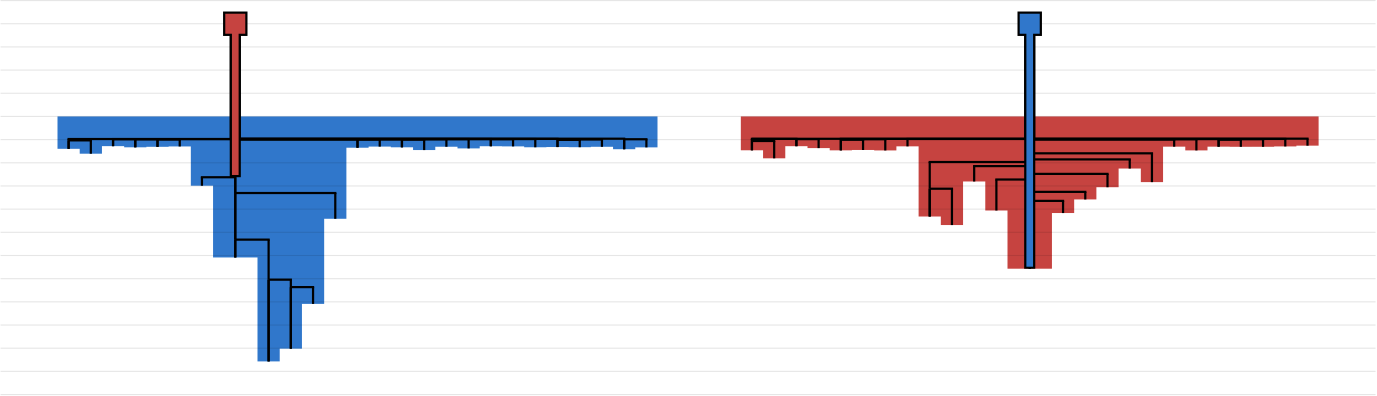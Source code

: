 <?xml version="1.0"?>
<!DOCTYPE ipe SYSTEM "ipe.dtd">
<ipe version="70212" creator="svgtoipe 20191210">
<ipestyle>
<layout paper="768 576" frame="768 576" origin="0 0"/>
<opacity name="10%" value="0.10"/>
<opacity name="20%" value="0.20"/>
<opacity name="30%" value="0.30"/>
<opacity name="40%" value="0.40"/>
<opacity name="50%" value="0.50"/>
<opacity name="60%" value="0.60"/>
<opacity name="70%" value="0.70"/>
<opacity name="80%" value="0.80"/>
<opacity name="90%" value="0.90"/>
<pathstyle cap="0" join="0" fillrule="wind"/>
</ipestyle>
<page>
<group matrix="1 0 0 -1 0 576">
<group>
<group matrix="1 0 0 1 477 350">
<group>
<path fill="0.188235 0.466667 0.796078" pen="232">
124 0.371853 m
124 3.49742 l
116 3.49742 l
116 3.50742 l
116 4.16045 l
108 4.16045 l
108 3.28831 l
100 3.28831 l
100 3.43183 l
92 3.43183 l
92 3.37576 l
84 3.37576 l
84 3.45837 l
76 3.45837 l
76 3.14128 l
68 3.14128 l
68 3.08304 l
60 3.08304 l
60 3.86673 l
52 3.86673 l
52 3.26929 l
44 3.26929 l
44 4.17045 l
44 4.45951 l
36 4.45951 l
36 3.46905 l
28 3.46905 l
28 3.21471 l
20 3.21471 l
20 3.62158 l
12 3.62158 l
12 4.46951 l
12 29.2015 l
4 29.2015 l
4 29.2115 l
4 56.1337 l
4 59.8449 l
-4 59.8449 l
-4 59.8549 l
-4 75.9576 l
-12 75.9576 l
-12 75.9676 l
-12 80.5503 l
-20 80.5503 l
-20 75.9676 l
-20 59.8549 l
-20 56.1337 l
-20 53.8036 l
-20 52.8878 l
-20 51.1235 l
-20 48.4447 l
-20 46.4155 l
-20 43.615 l
-20 43.138 l
-20 43.128 l
-36 43.128 l
-36 42.1465 l
-36 41.2062 l
-36 39.0115 l
-36 36.7096 l
-36 34.0408 l
-36 33.9266 l
-36 33.8817 l
-36 33.8538 l
-36 33.8342 l
-36 33.8073 l
-36 33.7835 l
-36 33.7347 l
-36 19.931 l
-36 17.311 l
-36 17.301 l
-44 17.301 l
-44 5.78606 l
-44 3.16532 l
-52 3.16532 l
-52 3.29665 l
-60 3.29665 l
-60 3.47322 l
-68 3.47322 l
-68 3.05183 l
-76 3.05183 l
-76 5.77606 l
-84 5.77606 l
-84 4.02626 l
-84 4.01626 l
-92 4.01626 l
-92 0.977294 l
-92 0.371853 l
-92 -7.63928 l
124 -7.63928 l
124 0.371853 l
h
</path>
</group>
</group>
<group matrix="1 0 0 1 747 350">
<group>
<path fill="0.776471 0.262745 0.25098" pen="224">
92 0.360721 m
92 2.87761 l
84 2.87761 l
84 2.88761 l
84 3.15597 l
76 3.15597 l
76 3.16597 l
76 3.28397 l
68 3.28397 l
68 3.29198 l
60 3.29198 l
60 3.24342 l
52 3.24342 l
52 3.30198 l
52 4.5835 l
44 4.5835 l
44 3.23925 l
36 3.23925 l
36 4.5935 l
36 16.0018 l
28 16.0018 l
28 11.114 l
20 11.114 l
20 16.0118 l
20 17.84 l
12 17.84 l
12 17.85 l
12 22.2391 l
4 22.2391 l
4 22.2491 l
4 27.1338 l
-4 27.1338 l
-4 27.1438 l
-4 28.3971 l
-4 31.4695 l
-4 33.7458 l
-4 33.8231 l
-4 33.8656 l
-4 33.8775 l
-4 33.8794 l
-4 33.8867 l
-4 33.8999 l
-4 33.937 l
-4 33.9464 l
-4 47.1767 l
-20 47.1767 l
-20 33.9464 l
-20 33.937 l
-20 33.8999 l
-20 33.8867 l
-20 33.8794 l
-20 33.8775 l
-20 33.8656 l
-20 33.8231 l
-20 33.7458 l
-20 31.4695 l
-20 26.2209 l
-28 26.2209 l
-28 15.7748 l
-36 15.7748 l
-36 31.4595 l
-44 31.4595 l
-44 28.3971 l
-44 28.3871 l
-52 28.3871 l
-52 18.3824 l
-52 7.44406 l
-52 3.12543 l
-60 3.12543 l
-60 4.59635 l
-68 4.59635 l
-68 4.43281 l
-76 4.43281 l
-76 4.56314 l
-84 4.56314 l
-84 3.75676 l
-92 3.75676 l
-92 3.06819 l
-100 3.06819 l
-100 7.43406 l
-108 7.43406 l
-108 4.55278 l
-108 4.54278 l
-116 4.54278 l
-116 1.20242 l
-116 0.447501 l
-116 0.360721 l
-116 -7.63928 l
92 -7.63928 l
92 0.360721 l
h
</path>
</group>
</group>
<group matrix="1 0 0 1 400 350">
<group>
<path stroke="0 0 0" opacity="10%" pen="0.4">
-35.5 -49.3566 m
459.5 -49.3566 l
</path>
<path stroke="0 0 0" opacity="10%" pen="0.4">
-35.5 -41.0132 m
459.5 -41.0132 l
</path>
<path stroke="0 0 0" opacity="10%" pen="0.4">
-35.5 -32.6697 m
459.5 -32.6697 l
</path>
<path stroke="0 0 0" opacity="10%" pen="0.4">
-35.5 -24.3262 m
459.5 -24.3262 l
</path>
<path stroke="0 0 0" opacity="10%" pen="0.4">
-35.5 -15.9828 m
459.5 -15.9828 l
</path>
<path stroke="0 0 0" opacity="10%" pen="0.4">
-35.5 -7.63928 m
459.5 -7.63928 l
</path>
<path stroke="0 0 0" opacity="10%" pen="0.4">
-35.5 0.704194 m
459.5 0.704194 l
</path>
<path stroke="0 0 0" opacity="10%" pen="0.4">
-35.5 9.04767 m
459.5 9.04767 l
</path>
<path stroke="0 0 0" opacity="10%" pen="0.4">
-35.5 17.3911 m
459.5 17.3911 l
</path>
<path stroke="0 0 0" opacity="10%" pen="0.4">
-35.5 25.7346 m
459.5 25.7346 l
</path>
<path stroke="0 0 0" opacity="10%" pen="0.4">
-35.5 34.0781 m
459.5 34.0781 l
</path>
<path stroke="0 0 0" opacity="10%" pen="0.4">
-35.5 42.4216 m
459.5 42.4216 l
</path>
<path stroke="0 0 0" opacity="10%" pen="0.4">
-35.5 50.765 m
459.5 50.765 l
</path>
<path stroke="0 0 0" opacity="10%" pen="0.4">
-35.5 59.1085 m
459.5 59.1085 l
</path>
<path stroke="0 0 0" opacity="10%" pen="0.4">
-35.5 67.452 m
459.5 67.452 l
</path>
<path stroke="0 0 0" opacity="10%" pen="0.4">
-35.5 75.7954 m
459.5 75.7954 l
</path>
<path stroke="0 0 0" opacity="10%" pen="0.4">
-35.5 84.1389 m
459.5 84.1389 l
</path>
<path stroke="0 0 0" opacity="10%" pen="0.4">
-35.5 92.4824 m
459.5 92.4824 l
</path>
</group>
</group>
<group matrix="1 0 0 1 477 350">
<group>
<path stroke="0 0 0" pen="0.8">
-28 0.371853 m
-28 0.449137 l
</path>
<path stroke="0 0 0" pen="0.8">
-28 0.371853 m
-28 0.449137 l
</path>
<path stroke="0 0 0" pen="0.8">
-28 0.449137 m
-28 0.491576 l
</path>
<path stroke="0 0 0" pen="0.8">
-28 0.449137 m
-28 0.491576 l
</path>
<path stroke="0 0 0" pen="0.8">
-88 0.491576 m
-88 0.977294 l
</path>
<path stroke="0 0 0" pen="0.8">
-88.4 0.491576 m
-28 0.491576 l
</path>
<path stroke="0 0 0" pen="0.8">
-88 0.977294 m
-88 4.02626 l
</path>
<path stroke="0 0 0" pen="0.8">
-88 0.977294 m
-88 4.02626 l
</path>
<path stroke="0 0 0" pen="0.8">
-80 0.977294 m
-80 5.78606 l
</path>
<path stroke="0 0 0" pen="0.8">
-79.6 0.977294 m
-88 0.977294 l
</path>
<path stroke="0 0 0" pen="0.8">
-28 0.491576 m
-28 0.503558 l
</path>
<path stroke="0 0 0" pen="0.8">
-28 0.491576 m
-28 0.503558 l
</path>
<path stroke="0 0 0" pen="0.8">
-28 0.503558 m
-28 0.503875 l
</path>
<path stroke="0 0 0" pen="0.8">
-28 0.503558 m
-28 0.503875 l
</path>
<path stroke="0 0 0" pen="0.8">
-28 0.503875 m
-28 0.505394 l
</path>
<path stroke="0 0 0" pen="0.8">
-28 0.503875 m
-28 0.505394 l
</path>
<path stroke="0 0 0" pen="0.8">
-28 0.505394 m
-28 0.51267 l
</path>
<path stroke="0 0 0" pen="0.8">
-28 0.505394 m
-28 0.51267 l
</path>
<path stroke="0 0 0" pen="0.8">
-72 0.51267 m
-72 0.520731 l
</path>
<path stroke="0 0 0" pen="0.8">
-72.4 0.51267 m
-28 0.51267 l
</path>
<path stroke="0 0 0" pen="0.8">
-72 0.520731 m
-72 3.06183 l
</path>
<path stroke="0 0 0" pen="0.8">
-72 0.520731 m
-72 3.06183 l
</path>
<path stroke="0 0 0" pen="0.8">
-64 0.520731 m
-64 0.582228 l
</path>
<path stroke="0 0 0" pen="0.8">
-63.6 0.520731 m
-72 0.520731 l
</path>
<path stroke="0 0 0" pen="0.8">
-64 0.582228 m
-64 3.48322 l
</path>
<path stroke="0 0 0" pen="0.8">
-64 0.582228 m
-64 3.48322 l
</path>
<path stroke="0 0 0" pen="0.8">
-56 0.582228 m
-56 0.656508 l
</path>
<path stroke="0 0 0" pen="0.8">
-55.6 0.582228 m
-64 0.582228 l
</path>
<path stroke="0 0 0" pen="0.8">
-56 0.656508 m
-56 3.30665 l
</path>
<path stroke="0 0 0" pen="0.8">
-56 0.656508 m
-56 3.30665 l
</path>
<path stroke="0 0 0" pen="0.8">
-48 0.656508 m
-48 3.17532 l
</path>
<path stroke="0 0 0" pen="0.8">
-47.6 0.656508 m
-56 0.656508 l
</path>
<path stroke="0 0 0" pen="0.8">
-28 0.51267 m
-28 0.525904 l
</path>
<path stroke="0 0 0" pen="0.8">
-28 0.51267 m
-28 0.525904 l
</path>
<path stroke="0 0 0" pen="0.8">
-28 0.525904 m
-28 0.563036 l
</path>
<path stroke="0 0 0" pen="0.8">
-28 0.525904 m
-28 0.563036 l
</path>
<path stroke="0 0 0" pen="0.8">
-28 0.563036 m
-28 0.572398 l
</path>
<path stroke="0 0 0" pen="0.8">
-28 0.563036 m
-28 0.572398 l
</path>
<path stroke="0 0 0" pen="0.8">
-28 0.572398 m
-28 14.2528 l
</path>
<path stroke="0 0 0" pen="0.8">
-28 0.572398 m
-28 14.2528 l
</path>
<path stroke="0 0 0" pen="0.8">
-40 14.2528 m
-40 17.311 l
</path>
<path stroke="0 0 0" pen="0.8">
-40.4 14.2528 m
-28 14.2528 l
</path>
<path stroke="0 0 0" pen="0.8">
-28 14.2528 m
-28 19.931 l
</path>
<path stroke="0 0 0" pen="0.8">
-28 14.2528 m
-28 19.931 l
</path>
<path stroke="0 0 0" pen="0.8">
-28 19.931 m
-28 36.7096 l
</path>
<path stroke="0 0 0" pen="0.8">
-28 19.931 m
-28 36.7096 l
</path>
<path stroke="0 0 0" pen="0.8">
-28 36.7096 m
-28 43.138 l
</path>
<path stroke="0 0 0" pen="0.8">
-28 36.7096 m
-28 43.138 l
</path>
<path stroke="0 0 0" pen="0.8">
-16 36.7096 m
-16 51.1235 l
</path>
<path stroke="0 0 0" pen="0.8">
-15.6 36.7096 m
-28 36.7096 l
</path>
<path stroke="0 0 0" pen="0.8">
-16 51.1235 m
-16 80.5603 l
</path>
<path stroke="0 0 0" pen="0.8">
-16 51.1235 m
-16 80.5603 l
</path>
<path stroke="0 0 0" pen="0.8">
-8 51.1235 m
-8 53.8036 l
</path>
<path stroke="0 0 0" pen="0.8">
-7.6 51.1235 m
-16 51.1235 l
</path>
<path stroke="0 0 0" pen="0.8">
-8 53.8036 m
-8 75.9676 l
</path>
<path stroke="0 0 0" pen="0.8">
-8 53.8036 m
-8 75.9676 l
</path>
<path stroke="0 0 0" pen="0.8">
0 53.8036 m
0 59.8549 l
</path>
<path stroke="0 0 0" pen="0.8">
0.4 53.8036 m
-8 53.8036 l
</path>
<path stroke="0 0 0" pen="0.8">
8 19.931 m
8 29.2115 l
</path>
<path stroke="0 0 0" pen="0.8">
8.4 19.931 m
-28 19.931 l
</path>
<path stroke="0 0 0" pen="0.8">
16 0.572398 m
16 0.626953 l
</path>
<path stroke="0 0 0" pen="0.8">
16.4 0.572398 m
-28 0.572398 l
</path>
<path stroke="0 0 0" pen="0.8">
16 0.626953 m
16 3.63158 l
</path>
<path stroke="0 0 0" pen="0.8">
16 0.626953 m
16 3.63158 l
</path>
<path stroke="0 0 0" pen="0.8">
24 0.626953 m
24 3.22471 l
</path>
<path stroke="0 0 0" pen="0.8">
24.4 0.626953 m
16 0.626953 l
</path>
<path stroke="0 0 0" pen="0.8">
32 0.563036 m
32 0.686247 l
</path>
<path stroke="0 0 0" pen="0.8">
32.4 0.563036 m
-28 0.563036 l
</path>
<path stroke="0 0 0" pen="0.8">
32 0.686247 m
32 3.47905 l
</path>
<path stroke="0 0 0" pen="0.8">
32 0.686247 m
32 3.47905 l
</path>
<path stroke="0 0 0" pen="0.8">
40 0.686247 m
40 4.46951 l
</path>
<path stroke="0 0 0" pen="0.8">
40.4 0.686247 m
32 0.686247 l
</path>
<path stroke="0 0 0" pen="0.8">
48 0.525904 m
48 3.27929 l
</path>
<path stroke="0 0 0" pen="0.8">
48.4 0.525904 m
-28 0.525904 l
</path>
<path stroke="0 0 0" pen="0.8">
56 0.505394 m
56 3.87673 l
</path>
<path stroke="0 0 0" pen="0.8">
56.4 0.505394 m
-28 0.505394 l
</path>
<path stroke="0 0 0" pen="0.8">
64 0.503875 m
64 0.550803 l
</path>
<path stroke="0 0 0" pen="0.8">
64.4 0.503875 m
-28 0.503875 l
</path>
<path stroke="0 0 0" pen="0.8">
64 0.550803 m
64 3.09304 l
</path>
<path stroke="0 0 0" pen="0.8">
64 0.550803 m
64 3.09304 l
</path>
<path stroke="0 0 0" pen="0.8">
72 0.550803 m
72 3.15128 l
</path>
<path stroke="0 0 0" pen="0.8">
72.4 0.550803 m
64 0.550803 l
</path>
<path stroke="0 0 0" pen="0.8">
80 0.503558 m
80 3.46837 l
</path>
<path stroke="0 0 0" pen="0.8">
80.4 0.503558 m
-28 0.503558 l
</path>
<path stroke="0 0 0" pen="0.8">
88 0.449137 m
88 0.66098 l
</path>
<path stroke="0 0 0" pen="0.8">
88.4 0.449137 m
-28 0.449137 l
</path>
<path stroke="0 0 0" pen="0.8">
88 0.66098 m
88 0.801314 l
</path>
<path stroke="0 0 0" pen="0.8">
88 0.66098 m
88 0.801314 l
</path>
<path stroke="0 0 0" pen="0.8">
88 0.801314 m
88 3.38576 l
</path>
<path stroke="0 0 0" pen="0.8">
88 0.801314 m
88 3.38576 l
</path>
<path stroke="0 0 0" pen="0.8">
96 0.801314 m
96 3.44183 l
</path>
<path stroke="0 0 0" pen="0.8">
96.4 0.801314 m
88 0.801314 l
</path>
<path stroke="0 0 0" pen="0.8">
104 0.66098 m
104 3.29831 l
</path>
<path stroke="0 0 0" pen="0.8">
104.4 0.66098 m
88 0.66098 l
</path>
<path stroke="0 0 0" pen="0.8">
112 0.371853 m
112 0.56876 l
</path>
<path stroke="0 0 0" pen="0.8">
112.4 0.371853 m
-28 0.371853 l
</path>
<path stroke="0 0 0" pen="0.8">
112 0.56876 m
112 4.17045 l
</path>
<path stroke="0 0 0" pen="0.8">
112 0.56876 m
112 4.17045 l
</path>
<path stroke="0 0 0" pen="0.8">
120 0.56876 m
120 3.50742 l
</path>
<path stroke="0 0 0" pen="0.8">
120.4 0.56876 m
112 0.56876 l
</path>
</group>
</group>
<group matrix="1 0 0 1 477 350">
<group>
<path stroke="0 0 0" pen="4">
-28 0.371853 m
-28 -41.0132 l
</path>
<path stroke="0 0 0" pen="4">
-28 0.572398 m
-28 14.2401 l
-28 0.572398 l
-28 14.2401 l
-28 0.563036 l
-28 0.572398 l
-28 0.525904 l
-28 0.563036 l
-28 0.51267 l
-28 0.525904 l
-28 0.505394 l
-28 0.51267 l
-28 0.503875 l
-28 0.505394 l
-28 0.503558 l
-28 0.503875 l
-28 0.491576 l
-28 0.503558 l
-28 0.449137 l
-28 0.491576 l
-28 0.371853 l
-28 0.449137 l
-28 0.371853 l
-28 -41.0132 l
</path>
<path stroke="0 0 0" fill="0.776471 0.262745 0.25098" stroke-opacity="opaque" pen="0.8">
-32 -45.0132 m
-24 -45.0132 l
-24 -37.0132 l
-32 -37.0132 l
-32 -45.0132 l
h
</path>
<path stroke="0.776471 0.262745 0.25098" fill="0.776471 0.262745 0.25098" stroke-opacity="opaque" pen="2.4">
-28 0.572398 m
-28 13.4401 l
-28 0.572398 l
-28 13.4401 l
-28 0.563036 l
-28 0.572398 l
-28 0.525904 l
-28 0.563036 l
-28 0.51267 l
-28 0.525904 l
-28 0.505394 l
-28 0.51267 l
-28 0.503875 l
-28 0.505394 l
-28 0.503558 l
-28 0.503875 l
-28 0.491576 l
-28 0.503558 l
-28 0.449137 l
-28 0.491576 l
-28 0.371853 l
-28 0.449137 l
-28 0.371853 l
-28 -41.0132 l
</path>
</group>
</group>
<group matrix="1 0 0 1 747 350">
<group>
<path stroke="0 0 0" pen="0.8">
-12 0.360721 m
-12 0.409468 l
</path>
<path stroke="0 0 0" pen="0.8">
-12 0.360721 m
-12 0.409468 l
</path>
<path stroke="0 0 0" pen="0.8">
-112 0.409468 m
-112 0.447501 l
</path>
<path stroke="0 0 0" pen="0.8">
-112.4 0.409468 m
-12 0.409468 l
</path>
<path stroke="0 0 0" pen="0.8">
-112 0.447501 m
-112 1.20242 l
</path>
<path stroke="0 0 0" pen="0.8">
-112 0.447501 m
-112 1.20242 l
</path>
<path stroke="0 0 0" pen="0.8">
-112 1.20242 m
-112 4.55278 l
</path>
<path stroke="0 0 0" pen="0.8">
-112 1.20242 m
-112 4.55278 l
</path>
<path stroke="0 0 0" pen="0.8">
-104 1.20242 m
-104 7.44406 l
</path>
<path stroke="0 0 0" pen="0.8">
-103.6 1.20242 m
-112 1.20242 l
</path>
<path stroke="0 0 0" pen="0.8">
-96 0.447501 m
-96 0.528524 l
</path>
<path stroke="0 0 0" pen="0.8">
-95.6 0.447501 m
-112 0.447501 l
</path>
<path stroke="0 0 0" pen="0.8">
-96 0.528524 m
-96 3.07819 l
</path>
<path stroke="0 0 0" pen="0.8">
-96 0.528524 m
-96 3.07819 l
</path>
<path stroke="0 0 0" pen="0.8">
-88 0.528524 m
-88 3.76676 l
</path>
<path stroke="0 0 0" pen="0.8">
-87.6 0.528524 m
-96 0.528524 l
</path>
<path stroke="0 0 0" pen="0.8">
-12 0.409468 m
-12 0.433283 l
</path>
<path stroke="0 0 0" pen="0.8">
-12 0.409468 m
-12 0.433283 l
</path>
<path stroke="0 0 0" pen="0.8">
-80 0.433283 m
-80 0.570329 l
</path>
<path stroke="0 0 0" pen="0.8">
-80.4 0.433283 m
-12 0.433283 l
</path>
<path stroke="0 0 0" pen="0.8">
-80 0.570329 m
-80 0.748428 l
</path>
<path stroke="0 0 0" pen="0.8">
-80 0.570329 m
-80 0.748428 l
</path>
<path stroke="0 0 0" pen="0.8">
-80 0.748428 m
-80 4.57314 l
</path>
<path stroke="0 0 0" pen="0.8">
-80 0.748428 m
-80 4.57314 l
</path>
<path stroke="0 0 0" pen="0.8">
-72 0.748428 m
-72 4.44281 l
</path>
<path stroke="0 0 0" pen="0.8">
-71.6 0.748428 m
-80 0.748428 l
</path>
<path stroke="0 0 0" pen="0.8">
-64 0.570329 m
-64 4.60635 l
</path>
<path stroke="0 0 0" pen="0.8">
-63.6 0.570329 m
-80 0.570329 l
</path>
<path stroke="0 0 0" pen="0.8">
-12 0.433283 m
-12 0.460185 l
</path>
<path stroke="0 0 0" pen="0.8">
-12 0.433283 m
-12 0.460185 l
</path>
<path stroke="0 0 0" pen="0.8">
-12 0.460185 m
-12 0.479794 l
</path>
<path stroke="0 0 0" pen="0.8">
-12 0.460185 m
-12 0.479794 l
</path>
<path stroke="0 0 0" pen="0.8">
-56 0.479794 m
-56 3.13543 l
</path>
<path stroke="0 0 0" pen="0.8">
-56.4 0.479794 m
-12 0.479794 l
</path>
<path stroke="0 0 0" pen="0.8">
-12 0.479794 m
-12 0.507714 l
</path>
<path stroke="0 0 0" pen="0.8">
-12 0.479794 m
-12 0.507714 l
</path>
<path stroke="0 0 0" pen="0.8">
-12 0.507714 m
-12 0.552572 l
</path>
<path stroke="0 0 0" pen="0.8">
-12 0.507714 m
-12 0.552572 l
</path>
<path stroke="0 0 0" pen="0.8">
-12 0.552572 m
-12 0.666855 l
</path>
<path stroke="0 0 0" pen="0.8">
-12 0.552572 m
-12 0.666855 l
</path>
<path stroke="0 0 0" pen="0.8">
-12 0.666855 m
-12 5.63753 l
</path>
<path stroke="0 0 0" pen="0.8">
-12 0.666855 m
-12 5.63753 l
</path>
<path stroke="0 0 0" pen="0.8">
-12 5.63753 m
-12 7.83224 l
</path>
<path stroke="0 0 0" pen="0.8">
-12 5.63753 m
-12 7.83224 l
</path>
<path stroke="0 0 0" pen="0.8">
-12 7.83224 m
-12 8.77246 l
</path>
<path stroke="0 0 0" pen="0.8">
-12 7.83224 m
-12 8.77246 l
</path>
<path stroke="0 0 0" pen="0.8">
-48 8.77246 m
-48 18.3824 l
</path>
<path stroke="0 0 0" pen="0.8">
-48.4 8.77246 m
-12 8.77246 l
</path>
<path stroke="0 0 0" pen="0.8">
-48 18.3824 m
-48 28.3971 l
</path>
<path stroke="0 0 0" pen="0.8">
-48 18.3824 m
-48 28.3971 l
</path>
<path stroke="0 0 0" pen="0.8">
-40 18.3824 m
-40 31.4695 l
</path>
<path stroke="0 0 0" pen="0.8">
-39.6 18.3824 m
-48 18.3824 l
</path>
<path stroke="0 0 0" pen="0.8">
-12 8.77246 m
-12 10.2411 l
</path>
<path stroke="0 0 0" pen="0.8">
-12 8.77246 m
-12 10.2411 l
</path>
<path stroke="0 0 0" pen="0.8">
-32 10.2411 m
-32 15.7848 l
</path>
<path stroke="0 0 0" pen="0.8">
-32.4 10.2411 m
-12 10.2411 l
</path>
<path stroke="0 0 0" pen="0.8">
-12 10.2411 m
-12 13.0415 l
</path>
<path stroke="0 0 0" pen="0.8">
-12 10.2411 m
-12 13.0415 l
</path>
<path stroke="0 0 0" pen="0.8">
-12 13.0415 m
-12 15.0707 l
</path>
<path stroke="0 0 0" pen="0.8">
-12 13.0415 m
-12 15.0707 l
</path>
<path stroke="0 0 0" pen="0.8">
-24 15.0707 m
-24 26.2309 l
</path>
<path stroke="0 0 0" pen="0.8">
-24.4 15.0707 m
-12 15.0707 l
</path>
<path stroke="0 0 0" pen="0.8">
-12 15.0707 m
-12 19.5138 l
</path>
<path stroke="0 0 0" pen="0.8">
-12 15.0707 m
-12 19.5138 l
</path>
<path stroke="0 0 0" pen="0.8">
-12 19.5138 m
-12 22.7597 l
</path>
<path stroke="0 0 0" pen="0.8">
-12 19.5138 m
-12 22.7597 l
</path>
<path stroke="0 0 0" pen="0.8">
-12 22.7597 m
-12 47.1867 l
</path>
<path stroke="0 0 0" pen="0.8">
-12 22.7597 m
-12 47.1867 l
</path>
<path stroke="0 0 0" pen="0.8">
0 22.7597 m
0 27.1438 l
</path>
<path stroke="0 0 0" pen="0.8">
0.4 22.7597 m
-12 22.7597 l
</path>
<path stroke="0 0 0" pen="0.8">
8 19.5138 m
8 22.2491 l
</path>
<path stroke="0 0 0" pen="0.8">
8.4 19.5138 m
-12 19.5138 l
</path>
<path stroke="0 0 0" pen="0.8">
16 13.0415 m
16 17.85 l
</path>
<path stroke="0 0 0" pen="0.8">
16.4 13.0415 m
-12 13.0415 l
</path>
<path stroke="0 0 0" pen="0.8">
24 7.83224 m
24 11.124 l
</path>
<path stroke="0 0 0" pen="0.8">
24.4 7.83224 m
-12 7.83224 l
</path>
<path stroke="0 0 0" pen="0.8">
32 5.63753 m
32 16.0118 l
</path>
<path stroke="0 0 0" pen="0.8">
32.4 5.63753 m
-12 5.63753 l
</path>
<path stroke="0 0 0" pen="0.8">
40 0.666855 m
40 3.24925 l
</path>
<path stroke="0 0 0" pen="0.8">
40.4 0.666855 m
-12 0.666855 l
</path>
<path stroke="0 0 0" pen="0.8">
48 0.552572 m
48 4.5935 l
</path>
<path stroke="0 0 0" pen="0.8">
48.4 0.552572 m
-12 0.552572 l
</path>
<path stroke="0 0 0" pen="0.8">
56 0.507714 m
56 0.555059 l
</path>
<path stroke="0 0 0" pen="0.8">
56.4 0.507714 m
-12 0.507714 l
</path>
<path stroke="0 0 0" pen="0.8">
56 0.555059 m
56 0.743455 l
</path>
<path stroke="0 0 0" pen="0.8">
56 0.555059 m
56 0.743455 l
</path>
<path stroke="0 0 0" pen="0.8">
56 0.743455 m
56 3.25342 l
</path>
<path stroke="0 0 0" pen="0.8">
56 0.743455 m
56 3.25342 l
</path>
<path stroke="0 0 0" pen="0.8">
64 0.743455 m
64 3.30198 l
</path>
<path stroke="0 0 0" pen="0.8">
64.4 0.743455 m
56 0.743455 l
</path>
<path stroke="0 0 0" pen="0.8">
72 0.555059 m
72 3.29397 l
</path>
<path stroke="0 0 0" pen="0.8">
72.4 0.555059 m
56 0.555059 l
</path>
<path stroke="0 0 0" pen="0.8">
80 0.460185 m
80 3.16597 l
</path>
<path stroke="0 0 0" pen="0.8">
80.4 0.460185 m
-12 0.460185 l
</path>
<path stroke="0 0 0" pen="0.8">
88 0.360721 m
88 2.88761 l
</path>
<path stroke="0 0 0" pen="0.8">
88.4 0.360721 m
-12 0.360721 l
</path>
</group>
</group>
<group matrix="1 0 0 1 747 350">
<group>
<path stroke="0 0 0" pen="4">
-12 0.360721 m
-12 -41.002 l
</path>
<path stroke="0 0 0" pen="4">
-12 22.7597 m
-12 47.1867 l
-12 22.7597 l
-12 47.1867 l
-12 19.5138 l
-12 22.7597 l
-12 15.0707 l
-12 19.5138 l
-12 13.0415 l
-12 15.0707 l
-12 10.2411 l
-12 13.0415 l
-12 8.77246 l
-12 10.2411 l
-12 7.83224 l
-12 8.77246 l
-12 5.63753 l
-12 7.83224 l
-12 0.666855 l
-12 5.63753 l
-12 0.552572 l
-12 0.666855 l
-12 0.507714 l
-12 0.552572 l
-12 0.479794 l
-12 0.507714 l
-12 0.460185 l
-12 0.479794 l
-12 0.433283 l
-12 0.460185 l
-12 0.409468 l
-12 0.433283 l
-12 0.360721 l
-12 0.409468 l
-12 0.360721 l
-12 -41.0132 l
</path>
<path stroke="0 0 0" fill="0.188235 0.466667 0.796078" stroke-opacity="opaque" pen="0.8">
-16 -45.0132 m
-8 -45.0132 l
-8 -37.0132 l
-16 -37.0132 l
-16 -45.0132 l
h
</path>
<path stroke="0.188235 0.466667 0.796078" fill="0.188235 0.466667 0.796078" stroke-opacity="opaque" pen="2.4">
-12 22.7597 m
-12 46.4611 l
-12 22.7597 l
-12 46.4611 l
-12 19.5138 l
-12 22.7597 l
-12 15.0707 l
-12 19.5138 l
-12 13.0415 l
-12 15.0707 l
-12 10.2411 l
-12 13.0415 l
-12 8.77246 l
-12 10.2411 l
-12 7.83224 l
-12 8.77246 l
-12 5.63753 l
-12 7.83224 l
-12 0.666855 l
-12 5.63753 l
-12 0.552572 l
-12 0.666855 l
-12 0.507714 l
-12 0.552572 l
-12 0.479794 l
-12 0.507714 l
-12 0.460185 l
-12 0.479794 l
-12 0.433283 l
-12 0.460185 l
-12 0.409468 l
-12 0.433283 l
-12 0.360721 l
-12 0.409468 l
-12 0.360721 l
-12 -41.0132 l
</path>
</group>
</group>
</group>
</group>
</page>
</ipe>
